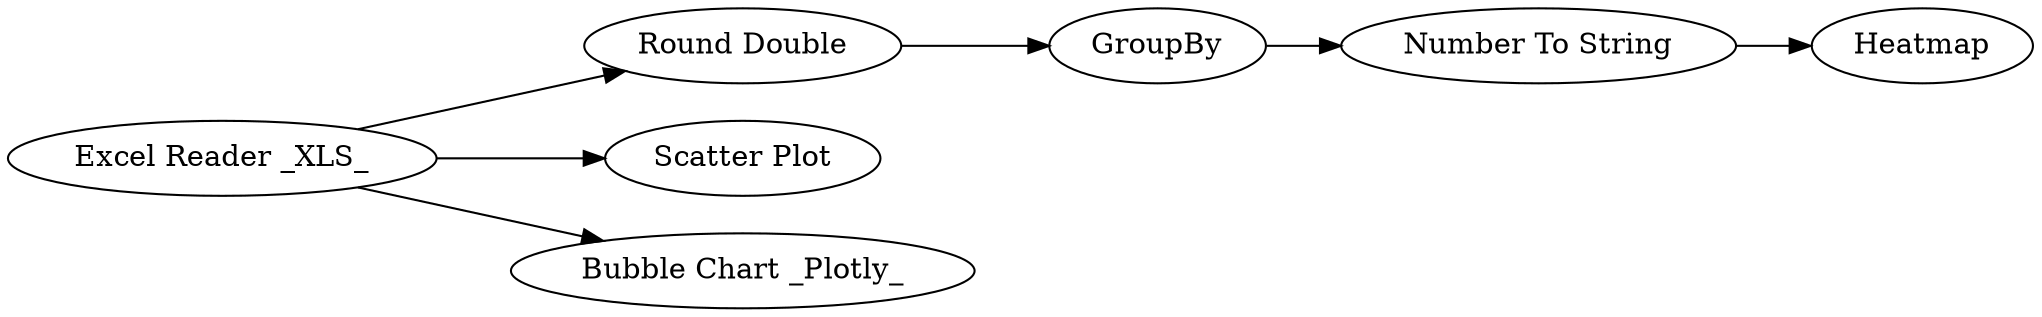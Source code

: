 digraph {
	26 -> 25
	27 -> 20
	25 -> 27
	28 -> 22
	28 -> 26
	28 -> 29
	27 [label="Number To String"]
	20 [label=Heatmap]
	29 [label="Bubble Chart _Plotly_"]
	22 [label="Scatter Plot"]
	28 [label="Excel Reader _XLS_"]
	26 [label="Round Double"]
	25 [label=GroupBy]
	rankdir=LR
}
